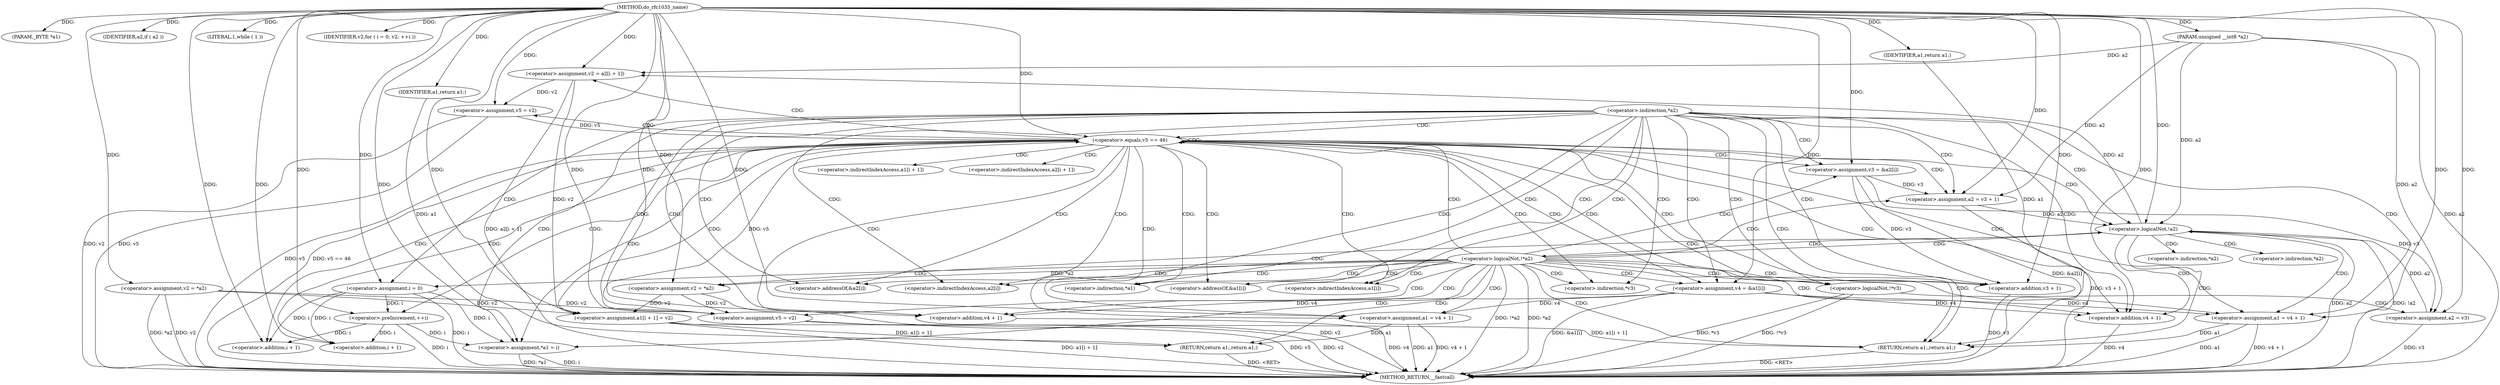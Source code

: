 digraph do_rfc1035_name {  
"1000106" [label = "(METHOD,do_rfc1035_name)" ]
"1000216" [label = "(METHOD_RETURN,__fastcall)" ]
"1000107" [label = "(PARAM,_BYTE *a1)" ]
"1000108" [label = "(PARAM,unsigned __int8 *a2)" ]
"1000116" [label = "(IDENTIFIER,a2,if ( a2 ))" ]
"1000118" [label = "(<operator>.assignment,v2 = *a2)" ]
"1000127" [label = "(LITERAL,1,while ( 1 ))" ]
"1000129" [label = "(<operator>.assignment,v5 = v2)" ]
"1000133" [label = "(<operator>.assignment,i = 0)" ]
"1000136" [label = "(IDENTIFIER,v2,for ( i = 0; v2; ++i ))" ]
"1000137" [label = "(<operator>.preIncrement,++i)" ]
"1000141" [label = "(<operator>.equals,v5 == 46)" ]
"1000145" [label = "(<operator>.assignment,a1[i + 1] = v2)" ]
"1000148" [label = "(<operator>.addition,i + 1)" ]
"1000152" [label = "(<operator>.assignment,v2 = a2[i + 1])" ]
"1000156" [label = "(<operator>.addition,i + 1)" ]
"1000159" [label = "(<operator>.assignment,v5 = v2)" ]
"1000162" [label = "(<operator>.assignment,v3 = &a2[i])" ]
"1000168" [label = "(<operator>.assignment,*a1 = i)" ]
"1000172" [label = "(<operator>.assignment,v4 = &a1[i])" ]
"1000178" [label = "(<operator>.assignment,a2 = v3 + 1)" ]
"1000180" [label = "(<operator>.addition,v3 + 1)" ]
"1000184" [label = "(<operator>.logicalNot,!*v3)" ]
"1000187" [label = "(<operator>.assignment,a2 = v3)" ]
"1000190" [label = "(<operator>.assignment,a1 = v4 + 1)" ]
"1000192" [label = "(<operator>.addition,v4 + 1)" ]
"1000196" [label = "(<operator>.logicalNot,!a2)" ]
"1000199" [label = "(<operator>.assignment,v2 = *a2)" ]
"1000204" [label = "(<operator>.logicalNot,!*a2)" ]
"1000207" [label = "(RETURN,return a1;,return a1;)" ]
"1000208" [label = "(IDENTIFIER,a1,return a1;)" ]
"1000209" [label = "(<operator>.assignment,a1 = v4 + 1)" ]
"1000211" [label = "(<operator>.addition,v4 + 1)" ]
"1000214" [label = "(RETURN,return a1;,return a1;)" ]
"1000215" [label = "(IDENTIFIER,a1,return a1;)" ]
"1000123" [label = "(<operator>.indirection,*a2)" ]
"1000146" [label = "(<operator>.indirectIndexAccess,a1[i + 1])" ]
"1000154" [label = "(<operator>.indirectIndexAccess,a2[i + 1])" ]
"1000164" [label = "(<operator>.addressOf,&a2[i])" ]
"1000165" [label = "(<operator>.indirectIndexAccess,a2[i])" ]
"1000169" [label = "(<operator>.indirection,*a1)" ]
"1000174" [label = "(<operator>.addressOf,&a1[i])" ]
"1000175" [label = "(<operator>.indirectIndexAccess,a1[i])" ]
"1000185" [label = "(<operator>.indirection,*v3)" ]
"1000201" [label = "(<operator>.indirection,*a2)" ]
"1000205" [label = "(<operator>.indirection,*a2)" ]
  "1000159" -> "1000216"  [ label = "DDG: v2"] 
  "1000187" -> "1000216"  [ label = "DDG: v3"] 
  "1000172" -> "1000216"  [ label = "DDG: &a1[i]"] 
  "1000118" -> "1000216"  [ label = "DDG: v2"] 
  "1000178" -> "1000216"  [ label = "DDG: v3 + 1"] 
  "1000204" -> "1000216"  [ label = "DDG: !*a2"] 
  "1000137" -> "1000216"  [ label = "DDG: i"] 
  "1000159" -> "1000216"  [ label = "DDG: v5"] 
  "1000211" -> "1000216"  [ label = "DDG: v4"] 
  "1000180" -> "1000216"  [ label = "DDG: v3"] 
  "1000162" -> "1000216"  [ label = "DDG: &a2[i]"] 
  "1000204" -> "1000216"  [ label = "DDG: *a2"] 
  "1000199" -> "1000216"  [ label = "DDG: v2"] 
  "1000190" -> "1000216"  [ label = "DDG: a1"] 
  "1000118" -> "1000216"  [ label = "DDG: *a2"] 
  "1000141" -> "1000216"  [ label = "DDG: v5"] 
  "1000184" -> "1000216"  [ label = "DDG: !*v3"] 
  "1000209" -> "1000216"  [ label = "DDG: v4 + 1"] 
  "1000129" -> "1000216"  [ label = "DDG: v5"] 
  "1000133" -> "1000216"  [ label = "DDG: i"] 
  "1000184" -> "1000216"  [ label = "DDG: *v3"] 
  "1000192" -> "1000216"  [ label = "DDG: v4"] 
  "1000129" -> "1000216"  [ label = "DDG: v2"] 
  "1000168" -> "1000216"  [ label = "DDG: i"] 
  "1000141" -> "1000216"  [ label = "DDG: v5 == 46"] 
  "1000190" -> "1000216"  [ label = "DDG: v4 + 1"] 
  "1000196" -> "1000216"  [ label = "DDG: !a2"] 
  "1000168" -> "1000216"  [ label = "DDG: *a1"] 
  "1000209" -> "1000216"  [ label = "DDG: a1"] 
  "1000196" -> "1000216"  [ label = "DDG: a2"] 
  "1000152" -> "1000216"  [ label = "DDG: a2[i + 1]"] 
  "1000145" -> "1000216"  [ label = "DDG: a1[i + 1]"] 
  "1000108" -> "1000216"  [ label = "DDG: a2"] 
  "1000207" -> "1000216"  [ label = "DDG: <RET>"] 
  "1000214" -> "1000216"  [ label = "DDG: <RET>"] 
  "1000106" -> "1000107"  [ label = "DDG: "] 
  "1000106" -> "1000108"  [ label = "DDG: "] 
  "1000106" -> "1000116"  [ label = "DDG: "] 
  "1000106" -> "1000118"  [ label = "DDG: "] 
  "1000106" -> "1000127"  [ label = "DDG: "] 
  "1000199" -> "1000129"  [ label = "DDG: v2"] 
  "1000118" -> "1000129"  [ label = "DDG: v2"] 
  "1000106" -> "1000129"  [ label = "DDG: "] 
  "1000106" -> "1000133"  [ label = "DDG: "] 
  "1000106" -> "1000136"  [ label = "DDG: "] 
  "1000106" -> "1000137"  [ label = "DDG: "] 
  "1000133" -> "1000137"  [ label = "DDG: i"] 
  "1000129" -> "1000141"  [ label = "DDG: v5"] 
  "1000159" -> "1000141"  [ label = "DDG: v5"] 
  "1000106" -> "1000141"  [ label = "DDG: "] 
  "1000106" -> "1000145"  [ label = "DDG: "] 
  "1000152" -> "1000145"  [ label = "DDG: v2"] 
  "1000199" -> "1000145"  [ label = "DDG: v2"] 
  "1000118" -> "1000145"  [ label = "DDG: v2"] 
  "1000133" -> "1000148"  [ label = "DDG: i"] 
  "1000137" -> "1000148"  [ label = "DDG: i"] 
  "1000106" -> "1000148"  [ label = "DDG: "] 
  "1000196" -> "1000152"  [ label = "DDG: a2"] 
  "1000108" -> "1000152"  [ label = "DDG: a2"] 
  "1000106" -> "1000152"  [ label = "DDG: "] 
  "1000106" -> "1000156"  [ label = "DDG: "] 
  "1000133" -> "1000156"  [ label = "DDG: i"] 
  "1000137" -> "1000156"  [ label = "DDG: i"] 
  "1000152" -> "1000159"  [ label = "DDG: v2"] 
  "1000106" -> "1000159"  [ label = "DDG: "] 
  "1000106" -> "1000162"  [ label = "DDG: "] 
  "1000133" -> "1000168"  [ label = "DDG: i"] 
  "1000137" -> "1000168"  [ label = "DDG: i"] 
  "1000106" -> "1000168"  [ label = "DDG: "] 
  "1000106" -> "1000172"  [ label = "DDG: "] 
  "1000162" -> "1000178"  [ label = "DDG: v3"] 
  "1000106" -> "1000178"  [ label = "DDG: "] 
  "1000108" -> "1000178"  [ label = "DDG: a2"] 
  "1000162" -> "1000180"  [ label = "DDG: v3"] 
  "1000106" -> "1000180"  [ label = "DDG: "] 
  "1000106" -> "1000187"  [ label = "DDG: "] 
  "1000162" -> "1000187"  [ label = "DDG: v3"] 
  "1000108" -> "1000187"  [ label = "DDG: a2"] 
  "1000172" -> "1000190"  [ label = "DDG: v4"] 
  "1000106" -> "1000190"  [ label = "DDG: "] 
  "1000172" -> "1000192"  [ label = "DDG: v4"] 
  "1000106" -> "1000192"  [ label = "DDG: "] 
  "1000187" -> "1000196"  [ label = "DDG: a2"] 
  "1000178" -> "1000196"  [ label = "DDG: a2"] 
  "1000108" -> "1000196"  [ label = "DDG: a2"] 
  "1000106" -> "1000196"  [ label = "DDG: "] 
  "1000204" -> "1000199"  [ label = "DDG: *a2"] 
  "1000106" -> "1000199"  [ label = "DDG: "] 
  "1000208" -> "1000207"  [ label = "DDG: a1"] 
  "1000190" -> "1000207"  [ label = "DDG: a1"] 
  "1000145" -> "1000207"  [ label = "DDG: a1[i + 1]"] 
  "1000106" -> "1000208"  [ label = "DDG: "] 
  "1000106" -> "1000209"  [ label = "DDG: "] 
  "1000172" -> "1000209"  [ label = "DDG: v4"] 
  "1000106" -> "1000211"  [ label = "DDG: "] 
  "1000172" -> "1000211"  [ label = "DDG: v4"] 
  "1000215" -> "1000214"  [ label = "DDG: a1"] 
  "1000209" -> "1000214"  [ label = "DDG: a1"] 
  "1000145" -> "1000214"  [ label = "DDG: a1[i + 1]"] 
  "1000106" -> "1000215"  [ label = "DDG: "] 
  "1000123" -> "1000214"  [ label = "CDG: "] 
  "1000123" -> "1000211"  [ label = "CDG: "] 
  "1000123" -> "1000209"  [ label = "CDG: "] 
  "1000123" -> "1000133"  [ label = "CDG: "] 
  "1000123" -> "1000129"  [ label = "CDG: "] 
  "1000123" -> "1000175"  [ label = "CDG: "] 
  "1000123" -> "1000174"  [ label = "CDG: "] 
  "1000123" -> "1000172"  [ label = "CDG: "] 
  "1000123" -> "1000169"  [ label = "CDG: "] 
  "1000123" -> "1000168"  [ label = "CDG: "] 
  "1000123" -> "1000165"  [ label = "CDG: "] 
  "1000123" -> "1000164"  [ label = "CDG: "] 
  "1000123" -> "1000162"  [ label = "CDG: "] 
  "1000123" -> "1000192"  [ label = "CDG: "] 
  "1000123" -> "1000190"  [ label = "CDG: "] 
  "1000123" -> "1000185"  [ label = "CDG: "] 
  "1000123" -> "1000184"  [ label = "CDG: "] 
  "1000123" -> "1000180"  [ label = "CDG: "] 
  "1000123" -> "1000178"  [ label = "CDG: "] 
  "1000123" -> "1000196"  [ label = "CDG: "] 
  "1000123" -> "1000141"  [ label = "CDG: "] 
  "1000141" -> "1000137"  [ label = "CDG: "] 
  "1000141" -> "1000159"  [ label = "CDG: "] 
  "1000141" -> "1000156"  [ label = "CDG: "] 
  "1000141" -> "1000154"  [ label = "CDG: "] 
  "1000141" -> "1000152"  [ label = "CDG: "] 
  "1000141" -> "1000148"  [ label = "CDG: "] 
  "1000141" -> "1000146"  [ label = "CDG: "] 
  "1000141" -> "1000145"  [ label = "CDG: "] 
  "1000141" -> "1000175"  [ label = "CDG: "] 
  "1000141" -> "1000174"  [ label = "CDG: "] 
  "1000141" -> "1000172"  [ label = "CDG: "] 
  "1000141" -> "1000169"  [ label = "CDG: "] 
  "1000141" -> "1000168"  [ label = "CDG: "] 
  "1000141" -> "1000165"  [ label = "CDG: "] 
  "1000141" -> "1000164"  [ label = "CDG: "] 
  "1000141" -> "1000162"  [ label = "CDG: "] 
  "1000141" -> "1000192"  [ label = "CDG: "] 
  "1000141" -> "1000190"  [ label = "CDG: "] 
  "1000141" -> "1000185"  [ label = "CDG: "] 
  "1000141" -> "1000184"  [ label = "CDG: "] 
  "1000141" -> "1000180"  [ label = "CDG: "] 
  "1000141" -> "1000178"  [ label = "CDG: "] 
  "1000141" -> "1000196"  [ label = "CDG: "] 
  "1000141" -> "1000214"  [ label = "CDG: "] 
  "1000141" -> "1000211"  [ label = "CDG: "] 
  "1000141" -> "1000209"  [ label = "CDG: "] 
  "1000141" -> "1000141"  [ label = "CDG: "] 
  "1000184" -> "1000187"  [ label = "CDG: "] 
  "1000196" -> "1000205"  [ label = "CDG: "] 
  "1000196" -> "1000204"  [ label = "CDG: "] 
  "1000196" -> "1000201"  [ label = "CDG: "] 
  "1000196" -> "1000199"  [ label = "CDG: "] 
  "1000196" -> "1000214"  [ label = "CDG: "] 
  "1000196" -> "1000211"  [ label = "CDG: "] 
  "1000196" -> "1000209"  [ label = "CDG: "] 
  "1000204" -> "1000207"  [ label = "CDG: "] 
  "1000204" -> "1000214"  [ label = "CDG: "] 
  "1000204" -> "1000211"  [ label = "CDG: "] 
  "1000204" -> "1000209"  [ label = "CDG: "] 
  "1000204" -> "1000133"  [ label = "CDG: "] 
  "1000204" -> "1000129"  [ label = "CDG: "] 
  "1000204" -> "1000175"  [ label = "CDG: "] 
  "1000204" -> "1000174"  [ label = "CDG: "] 
  "1000204" -> "1000172"  [ label = "CDG: "] 
  "1000204" -> "1000169"  [ label = "CDG: "] 
  "1000204" -> "1000168"  [ label = "CDG: "] 
  "1000204" -> "1000165"  [ label = "CDG: "] 
  "1000204" -> "1000164"  [ label = "CDG: "] 
  "1000204" -> "1000162"  [ label = "CDG: "] 
  "1000204" -> "1000192"  [ label = "CDG: "] 
  "1000204" -> "1000190"  [ label = "CDG: "] 
  "1000204" -> "1000185"  [ label = "CDG: "] 
  "1000204" -> "1000184"  [ label = "CDG: "] 
  "1000204" -> "1000180"  [ label = "CDG: "] 
  "1000204" -> "1000178"  [ label = "CDG: "] 
  "1000204" -> "1000196"  [ label = "CDG: "] 
  "1000204" -> "1000141"  [ label = "CDG: "] 
}
